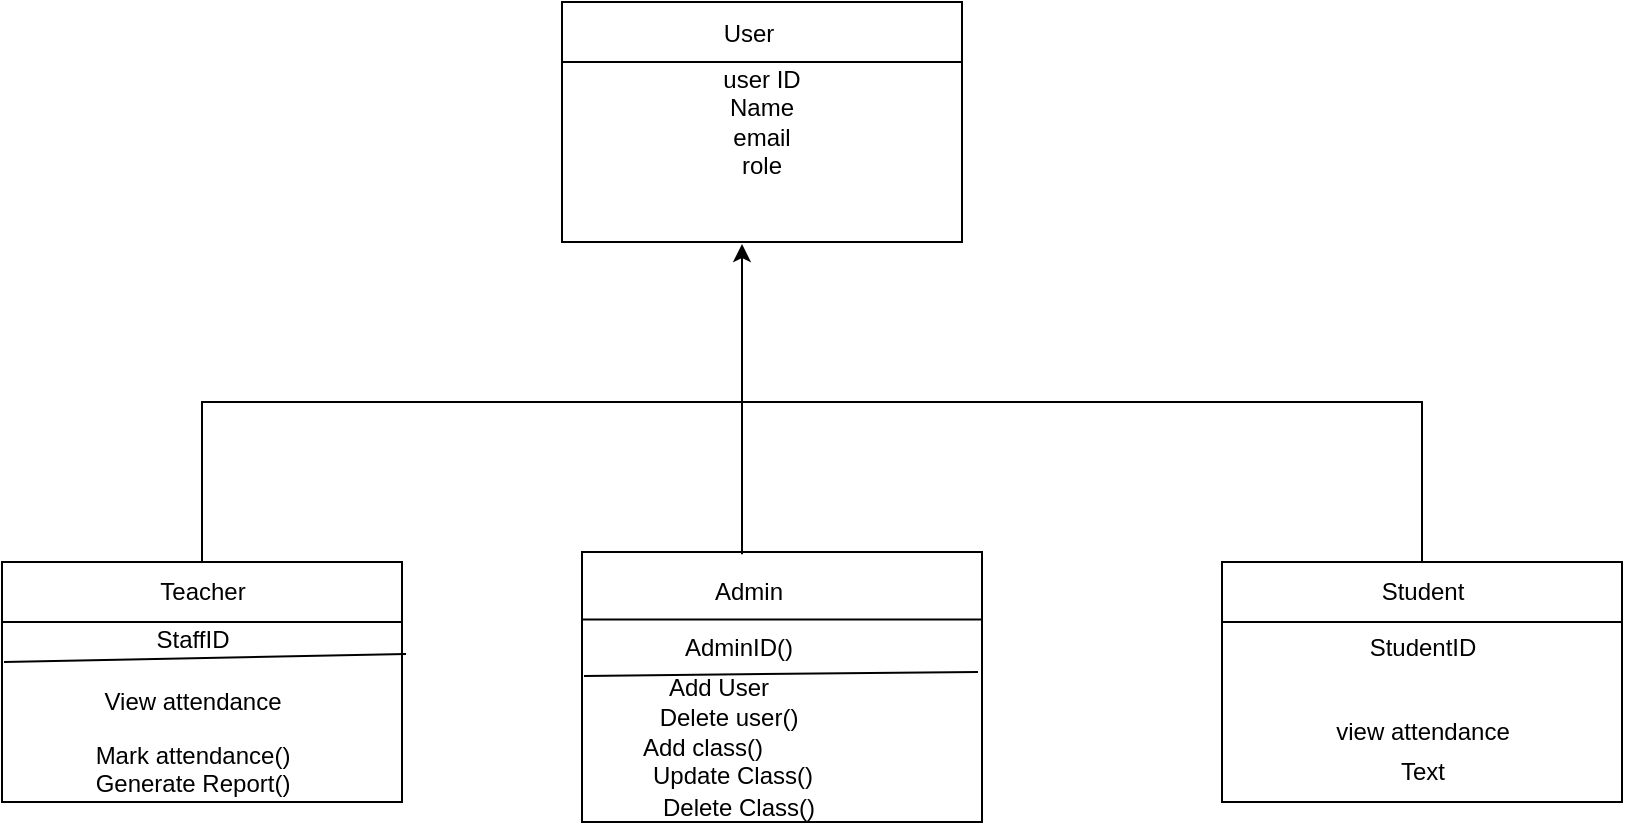 <mxfile version="24.8.3">
  <diagram name="Page-1" id="bQh-fyfDhcI3Z8VhhJqZ">
    <mxGraphModel grid="1" page="1" gridSize="10" guides="1" tooltips="1" connect="1" arrows="1" fold="1" pageScale="1" pageWidth="850" pageHeight="1100" math="0" shadow="0">
      <root>
        <mxCell id="0" />
        <mxCell id="1" parent="0" />
        <mxCell id="ppVFqjF2NIiO2CyRS-2U-1" value="user ID&lt;div&gt;Name&lt;/div&gt;&lt;div&gt;email&lt;/div&gt;&lt;div&gt;role&lt;/div&gt;" style="html=1;dashed=0;whiteSpace=wrap;" vertex="1" parent="1">
          <mxGeometry x="290" y="40" width="200" height="120" as="geometry" />
        </mxCell>
        <mxCell id="ppVFqjF2NIiO2CyRS-2U-3" value="" style="html=1;dashed=0;whiteSpace=wrap;" vertex="1" parent="1">
          <mxGeometry x="620" y="320" width="200" height="120" as="geometry" />
        </mxCell>
        <mxCell id="ppVFqjF2NIiO2CyRS-2U-4" value="" style="html=1;dashed=0;whiteSpace=wrap;" vertex="1" parent="1">
          <mxGeometry x="300" y="315" width="200" height="135" as="geometry" />
        </mxCell>
        <mxCell id="ppVFqjF2NIiO2CyRS-2U-5" value="" style="html=1;dashed=0;whiteSpace=wrap;" vertex="1" parent="1">
          <mxGeometry x="10" y="320" width="200" height="120" as="geometry" />
        </mxCell>
        <mxCell id="ppVFqjF2NIiO2CyRS-2U-9" value="" style="endArrow=classic;html=1;rounded=0;exitX=0.4;exitY=0.008;exitDx=0;exitDy=0;exitPerimeter=0;" edge="1" parent="1" source="ppVFqjF2NIiO2CyRS-2U-4">
          <mxGeometry width="50" height="50" relative="1" as="geometry">
            <mxPoint x="380" y="240" as="sourcePoint" />
            <mxPoint x="380" y="161" as="targetPoint" />
          </mxGeometry>
        </mxCell>
        <mxCell id="ppVFqjF2NIiO2CyRS-2U-10" value="" style="endArrow=none;html=1;rounded=0;exitX=0.5;exitY=0;exitDx=0;exitDy=0;entryX=0.5;entryY=0;entryDx=0;entryDy=0;" edge="1" parent="1" source="ppVFqjF2NIiO2CyRS-2U-5" target="ppVFqjF2NIiO2CyRS-2U-3">
          <mxGeometry width="50" height="50" relative="1" as="geometry">
            <mxPoint x="400" y="270" as="sourcePoint" />
            <mxPoint x="450" y="220" as="targetPoint" />
            <Array as="points">
              <mxPoint x="110" y="240" />
              <mxPoint x="720" y="240" />
            </Array>
          </mxGeometry>
        </mxCell>
        <mxCell id="ppVFqjF2NIiO2CyRS-2U-11" value="" style="endArrow=none;html=1;rounded=0;exitX=0;exitY=0.25;exitDx=0;exitDy=0;entryX=1;entryY=0.25;entryDx=0;entryDy=0;" edge="1" parent="1" source="ppVFqjF2NIiO2CyRS-2U-5" target="ppVFqjF2NIiO2CyRS-2U-5">
          <mxGeometry width="50" height="50" relative="1" as="geometry">
            <mxPoint x="400" y="270" as="sourcePoint" />
            <mxPoint x="450" y="220" as="targetPoint" />
          </mxGeometry>
        </mxCell>
        <mxCell id="ppVFqjF2NIiO2CyRS-2U-12" value="" style="endArrow=none;html=1;rounded=0;exitX=0;exitY=0.25;exitDx=0;exitDy=0;entryX=1;entryY=0.25;entryDx=0;entryDy=0;" edge="1" parent="1" source="ppVFqjF2NIiO2CyRS-2U-4" target="ppVFqjF2NIiO2CyRS-2U-4">
          <mxGeometry width="50" height="50" relative="1" as="geometry">
            <mxPoint x="410" y="280" as="sourcePoint" />
            <mxPoint x="460" y="230" as="targetPoint" />
          </mxGeometry>
        </mxCell>
        <mxCell id="ppVFqjF2NIiO2CyRS-2U-13" value="" style="endArrow=none;html=1;rounded=0;entryX=1;entryY=0.25;entryDx=0;entryDy=0;exitX=0;exitY=0.25;exitDx=0;exitDy=0;" edge="1" parent="1" source="ppVFqjF2NIiO2CyRS-2U-3" target="ppVFqjF2NIiO2CyRS-2U-3">
          <mxGeometry width="50" height="50" relative="1" as="geometry">
            <mxPoint x="420" y="290" as="sourcePoint" />
            <mxPoint x="470" y="240" as="targetPoint" />
          </mxGeometry>
        </mxCell>
        <mxCell id="ppVFqjF2NIiO2CyRS-2U-14" value="" style="endArrow=none;html=1;rounded=0;exitX=0;exitY=0.25;exitDx=0;exitDy=0;entryX=1;entryY=0.25;entryDx=0;entryDy=0;" edge="1" parent="1" source="ppVFqjF2NIiO2CyRS-2U-1" target="ppVFqjF2NIiO2CyRS-2U-1">
          <mxGeometry width="50" height="50" relative="1" as="geometry">
            <mxPoint x="430" y="300" as="sourcePoint" />
            <mxPoint x="480" y="250" as="targetPoint" />
          </mxGeometry>
        </mxCell>
        <mxCell id="ppVFqjF2NIiO2CyRS-2U-15" value="User" style="text;html=1;align=center;verticalAlign=middle;resizable=0;points=[];autosize=1;strokeColor=none;fillColor=none;" vertex="1" parent="1">
          <mxGeometry x="358" y="41" width="50" height="30" as="geometry" />
        </mxCell>
        <mxCell id="ppVFqjF2NIiO2CyRS-2U-16" value="Generate Report()" style="text;html=1;align=center;verticalAlign=middle;resizable=0;points=[];autosize=1;strokeColor=none;fillColor=none;" vertex="1" parent="1">
          <mxGeometry x="45" y="416" width="120" height="30" as="geometry" />
        </mxCell>
        <mxCell id="ppVFqjF2NIiO2CyRS-2U-17" value="Teacher" style="text;html=1;align=center;verticalAlign=middle;resizable=0;points=[];autosize=1;strokeColor=none;fillColor=none;" vertex="1" parent="1">
          <mxGeometry x="75" y="320" width="70" height="30" as="geometry" />
        </mxCell>
        <mxCell id="ppVFqjF2NIiO2CyRS-2U-18" value="Text" style="text;html=1;align=center;verticalAlign=middle;resizable=0;points=[];autosize=1;strokeColor=none;fillColor=none;" vertex="1" parent="1">
          <mxGeometry x="695" y="410" width="50" height="30" as="geometry" />
        </mxCell>
        <mxCell id="ppVFqjF2NIiO2CyRS-2U-19" value="Mark attendance()" style="text;html=1;align=center;verticalAlign=middle;resizable=0;points=[];autosize=1;strokeColor=none;fillColor=none;" vertex="1" parent="1">
          <mxGeometry x="45" y="402" width="120" height="30" as="geometry" />
        </mxCell>
        <mxCell id="ppVFqjF2NIiO2CyRS-2U-20" value="View attendance" style="text;html=1;align=center;verticalAlign=middle;resizable=0;points=[];autosize=1;strokeColor=none;fillColor=none;" vertex="1" parent="1">
          <mxGeometry x="50" y="375" width="110" height="30" as="geometry" />
        </mxCell>
        <mxCell id="ppVFqjF2NIiO2CyRS-2U-21" value="StaffID" style="text;html=1;align=center;verticalAlign=middle;resizable=0;points=[];autosize=1;strokeColor=none;fillColor=none;" vertex="1" parent="1">
          <mxGeometry x="75" y="344" width="60" height="30" as="geometry" />
        </mxCell>
        <mxCell id="ppVFqjF2NIiO2CyRS-2U-22" value="Add User" style="text;html=1;align=center;verticalAlign=middle;resizable=0;points=[];autosize=1;strokeColor=none;fillColor=none;" vertex="1" parent="1">
          <mxGeometry x="333" y="368" width="70" height="30" as="geometry" />
        </mxCell>
        <mxCell id="ppVFqjF2NIiO2CyRS-2U-23" value="Add class()" style="text;html=1;align=center;verticalAlign=middle;resizable=0;points=[];autosize=1;strokeColor=none;fillColor=none;" vertex="1" parent="1">
          <mxGeometry x="320" y="398" width="80" height="30" as="geometry" />
        </mxCell>
        <mxCell id="ppVFqjF2NIiO2CyRS-2U-24" value="AdminID()" style="text;html=1;align=center;verticalAlign=middle;resizable=0;points=[];autosize=1;strokeColor=none;fillColor=none;" vertex="1" parent="1">
          <mxGeometry x="338" y="348" width="80" height="30" as="geometry" />
        </mxCell>
        <mxCell id="ppVFqjF2NIiO2CyRS-2U-25" value="view attendance" style="text;html=1;align=center;verticalAlign=middle;resizable=0;points=[];autosize=1;strokeColor=none;fillColor=none;" vertex="1" parent="1">
          <mxGeometry x="665" y="390" width="110" height="30" as="geometry" />
        </mxCell>
        <mxCell id="ppVFqjF2NIiO2CyRS-2U-26" value="StudentID" style="text;html=1;align=center;verticalAlign=middle;resizable=0;points=[];autosize=1;strokeColor=none;fillColor=none;" vertex="1" parent="1">
          <mxGeometry x="680" y="348" width="80" height="30" as="geometry" />
        </mxCell>
        <mxCell id="ppVFqjF2NIiO2CyRS-2U-27" value="Student" style="text;html=1;align=center;verticalAlign=middle;resizable=0;points=[];autosize=1;strokeColor=none;fillColor=none;" vertex="1" parent="1">
          <mxGeometry x="690" y="320" width="60" height="30" as="geometry" />
        </mxCell>
        <mxCell id="ppVFqjF2NIiO2CyRS-2U-28" value="Admin" style="text;html=1;align=center;verticalAlign=middle;resizable=0;points=[];autosize=1;strokeColor=none;fillColor=none;" vertex="1" parent="1">
          <mxGeometry x="353" y="320" width="60" height="30" as="geometry" />
        </mxCell>
        <mxCell id="ppVFqjF2NIiO2CyRS-2U-29" value="Delete user()" style="text;html=1;align=center;verticalAlign=middle;resizable=0;points=[];autosize=1;strokeColor=none;fillColor=none;" vertex="1" parent="1">
          <mxGeometry x="328" y="383" width="90" height="30" as="geometry" />
        </mxCell>
        <mxCell id="ppVFqjF2NIiO2CyRS-2U-30" value="Update Class()" style="text;html=1;align=center;verticalAlign=middle;resizable=0;points=[];autosize=1;strokeColor=none;fillColor=none;" vertex="1" parent="1">
          <mxGeometry x="325" y="412" width="100" height="30" as="geometry" />
        </mxCell>
        <mxCell id="ppVFqjF2NIiO2CyRS-2U-31" value="Delete Class()" style="text;html=1;align=center;verticalAlign=middle;resizable=0;points=[];autosize=1;strokeColor=none;fillColor=none;" vertex="1" parent="1">
          <mxGeometry x="328" y="428" width="100" height="30" as="geometry" />
        </mxCell>
        <mxCell id="ppVFqjF2NIiO2CyRS-2U-32" value="" style="endArrow=none;html=1;rounded=0;entryX=0.99;entryY=0.444;entryDx=0;entryDy=0;entryPerimeter=0;exitX=0.005;exitY=0.459;exitDx=0;exitDy=0;exitPerimeter=0;" edge="1" parent="1" source="ppVFqjF2NIiO2CyRS-2U-4" target="ppVFqjF2NIiO2CyRS-2U-4">
          <mxGeometry width="50" height="50" relative="1" as="geometry">
            <mxPoint x="400" y="270" as="sourcePoint" />
            <mxPoint x="450" y="220" as="targetPoint" />
          </mxGeometry>
        </mxCell>
        <mxCell id="ppVFqjF2NIiO2CyRS-2U-33" value="" style="endArrow=none;html=1;rounded=0;entryX=0.005;entryY=0.417;entryDx=0;entryDy=0;exitX=1.01;exitY=0.383;exitDx=0;exitDy=0;exitPerimeter=0;entryPerimeter=0;" edge="1" parent="1" source="ppVFqjF2NIiO2CyRS-2U-5" target="ppVFqjF2NIiO2CyRS-2U-5">
          <mxGeometry width="50" height="50" relative="1" as="geometry">
            <mxPoint x="400" y="270" as="sourcePoint" />
            <mxPoint x="450" y="220" as="targetPoint" />
          </mxGeometry>
        </mxCell>
      </root>
    </mxGraphModel>
  </diagram>
</mxfile>
